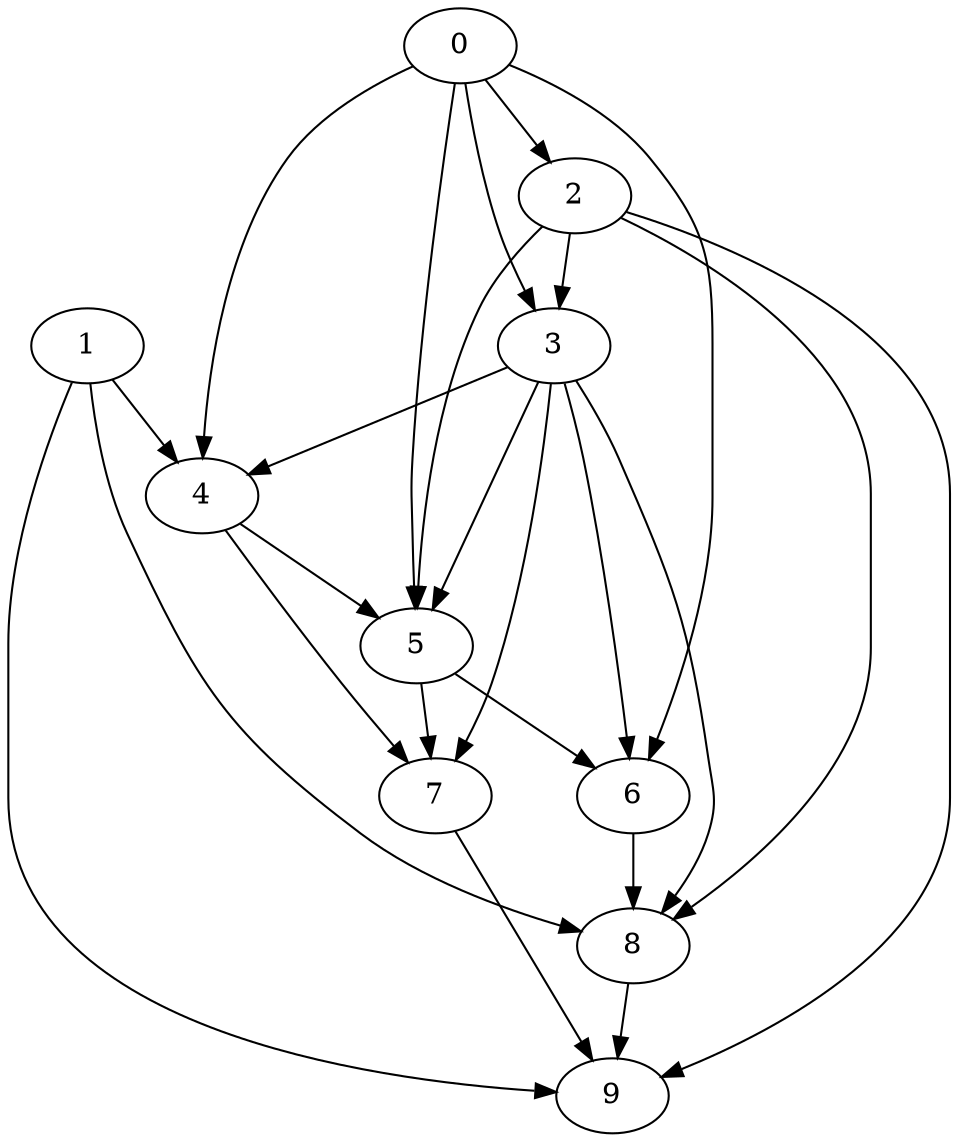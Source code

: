 digraph "Random_Nodes_10_Density_2.40_CCR_1.00_WeightType_Random_Homogeneous-6" {
0 [Weight=13];
2 [Weight=7];
3 [Weight=18];
1 [Weight=22];
4 [Weight=20];
5 [Weight=22];
6 [Weight=22];
7 [Weight=22];
8 [Weight=7];
9 [Weight=7];
7 -> 9 [Weight=7];
0 -> 5 [Weight=8];
5 -> 7 [Weight=9];
3 -> 7 [Weight=9];
1 -> 4 [Weight=3];
1 -> 9 [Weight=7];
0 -> 4 [Weight=8];
6 -> 8 [Weight=3];
5 -> 6 [Weight=9];
2 -> 3 [Weight=10];
2 -> 9 [Weight=5];
3 -> 4 [Weight=9];
3 -> 6 [Weight=2];
0 -> 3 [Weight=10];
0 -> 2 [Weight=10];
2 -> 8 [Weight=3];
3 -> 8 [Weight=9];
1 -> 8 [Weight=4];
8 -> 9 [Weight=7];
4 -> 5 [Weight=6];
3 -> 5 [Weight=6];
4 -> 7 [Weight=8];
0 -> 6 [Weight=3];
2 -> 5 [Weight=5];
}
